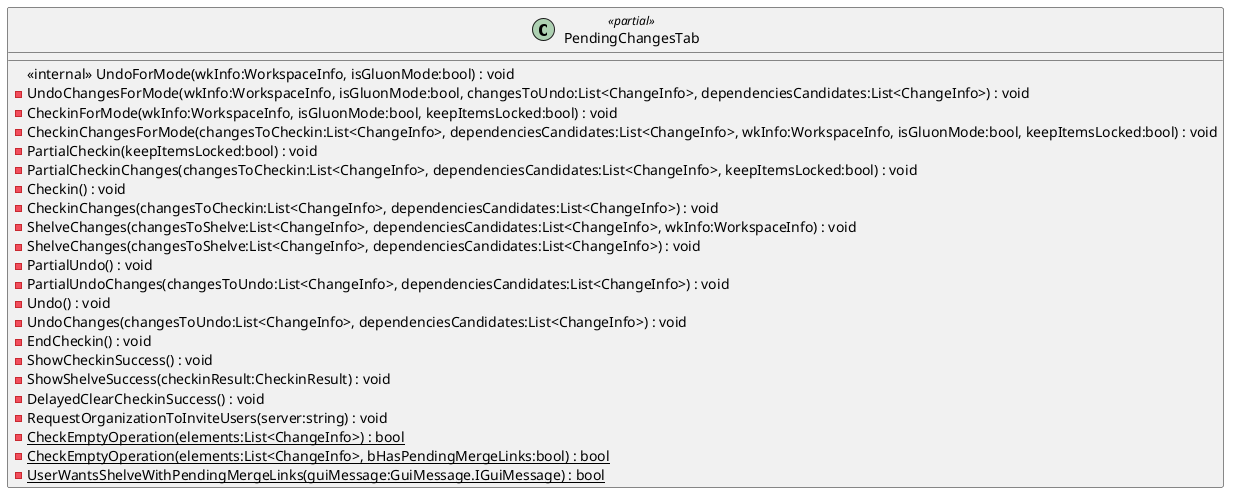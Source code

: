 @startuml
class PendingChangesTab <<partial>> {
    <<internal>> UndoForMode(wkInfo:WorkspaceInfo, isGluonMode:bool) : void
    - UndoChangesForMode(wkInfo:WorkspaceInfo, isGluonMode:bool, changesToUndo:List<ChangeInfo>, dependenciesCandidates:List<ChangeInfo>) : void
    - CheckinForMode(wkInfo:WorkspaceInfo, isGluonMode:bool, keepItemsLocked:bool) : void
    - CheckinChangesForMode(changesToCheckin:List<ChangeInfo>, dependenciesCandidates:List<ChangeInfo>, wkInfo:WorkspaceInfo, isGluonMode:bool, keepItemsLocked:bool) : void
    - PartialCheckin(keepItemsLocked:bool) : void
    - PartialCheckinChanges(changesToCheckin:List<ChangeInfo>, dependenciesCandidates:List<ChangeInfo>, keepItemsLocked:bool) : void
    - Checkin() : void
    - CheckinChanges(changesToCheckin:List<ChangeInfo>, dependenciesCandidates:List<ChangeInfo>) : void
    - ShelveChanges(changesToShelve:List<ChangeInfo>, dependenciesCandidates:List<ChangeInfo>, wkInfo:WorkspaceInfo) : void
    - ShelveChanges(changesToShelve:List<ChangeInfo>, dependenciesCandidates:List<ChangeInfo>) : void
    - PartialUndo() : void
    - PartialUndoChanges(changesToUndo:List<ChangeInfo>, dependenciesCandidates:List<ChangeInfo>) : void
    - Undo() : void
    - UndoChanges(changesToUndo:List<ChangeInfo>, dependenciesCandidates:List<ChangeInfo>) : void
    - EndCheckin() : void
    - ShowCheckinSuccess() : void
    - ShowShelveSuccess(checkinResult:CheckinResult) : void
    - DelayedClearCheckinSuccess() : void
    - RequestOrganizationToInviteUsers(server:string) : void
    {static} - CheckEmptyOperation(elements:List<ChangeInfo>) : bool
    {static} - CheckEmptyOperation(elements:List<ChangeInfo>, bHasPendingMergeLinks:bool) : bool
    {static} - UserWantsShelveWithPendingMergeLinks(guiMessage:GuiMessage.IGuiMessage) : bool
}
@enduml
